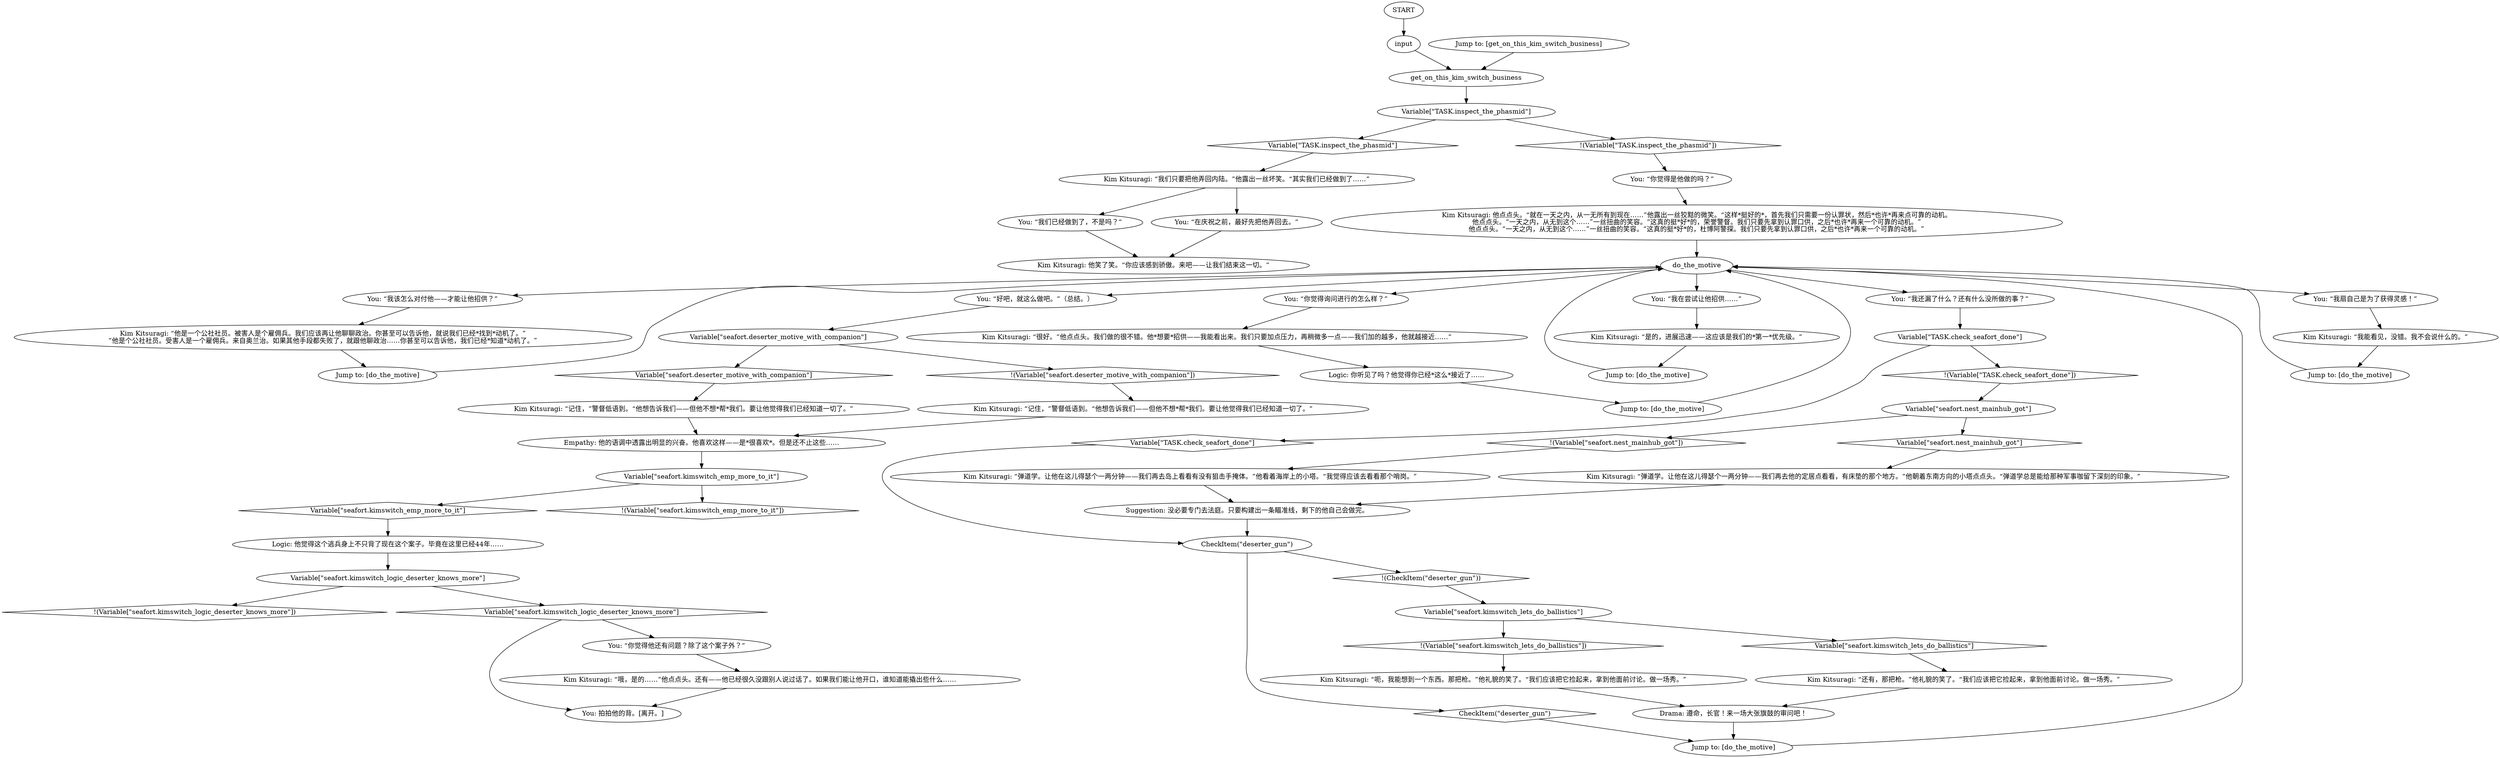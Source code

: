 # KIM SWITCH / DESERTER TACTICS
# Kim talks to you on the side and says you got him, push motive angle.
# ==================================================
digraph G {
	  0 [label="START"];
	  1 [label="input"];
	  2 [label="Kim Kitsuragi: “弹道学。让他在这儿得瑟个一两分钟——我们再去他的定居点看看，有床垫的那个地方。”他朝着东南方向的小塔点点头。“弹道学总是能给那种军事咖留下深刻的印象。”"];
	  3 [label="You: “你觉得是他做的吗？”"];
	  4 [label="You: “我在尝试让他招供……”"];
	  5 [label="Drama: 遵命，长官！来一场大张旗鼓的审问吧！"];
	  7 [label="Kim Kitsuragi: “很好。”他点点头。我们做的很不错。他*想要*招供——我能看出来。我们只要加点压力，再稍微多一点——我们加的越多，他就越接近……”"];
	  8 [label="Kim Kitsuragi: “记住，”警督低语到。“他想告诉我们——但他不想*帮*我们。要让他觉得我们已经知道一切了。”"];
	  9 [label="Variable[\"TASK.check_seafort_done\"]"];
	  10 [label="Variable[\"TASK.check_seafort_done\"]", shape=diamond];
	  11 [label="!(Variable[\"TASK.check_seafort_done\"])", shape=diamond];
	  12 [label="Variable[\"TASK.inspect_the_phasmid\"]"];
	  13 [label="Variable[\"TASK.inspect_the_phasmid\"]", shape=diamond];
	  14 [label="!(Variable[\"TASK.inspect_the_phasmid\"])", shape=diamond];
	  15 [label="Kim Kitsuragi: 他笑了笑。“你应该感到骄傲。来吧——让我们结束这一切。”"];
	  16 [label="Kim Kitsuragi: “弹道学。让他在这儿得瑟个一两分钟——我们再去岛上看看有没有狙击手掩体。”他看着海岸上的小塔。“我觉得应该去看看那个哨岗。”"];
	  17 [label="CheckItem(\"deserter_gun\")"];
	  18 [label="CheckItem(\"deserter_gun\")", shape=diamond];
	  19 [label="!(CheckItem(\"deserter_gun\"))", shape=diamond];
	  20 [label="Variable[\"seafort.kimswitch_emp_more_to_it\"]"];
	  21 [label="Variable[\"seafort.kimswitch_emp_more_to_it\"]", shape=diamond];
	  22 [label="!(Variable[\"seafort.kimswitch_emp_more_to_it\"])", shape=diamond];
	  23 [label="Logic: 你听见了吗？他觉得你已经*这么*接近了……"];
	  24 [label="Jump to: [get_on_this_kim_switch_business]"];
	  25 [label="Kim Kitsuragi: “是的，进展迅速——这应该是我们的*第一*优先级。”"];
	  26 [label="Kim Kitsuragi: “我能看见，没错。我不会说什么的。”"];
	  27 [label="Jump to: [do_the_motive]"];
	  28 [label="You: “我们已经做到了，不是吗？”"];
	  29 [label="Suggestion: 没必要专门去法庭。只要构建出一条瞄准线，剩下的他自己会做完。"];
	  30 [label="Jump to: [do_the_motive]"];
	  31 [label="You: “好吧，就这么做吧。”（总结。）"];
	  32 [label="Kim Kitsuragi: “呃，我能想到一个东西。那把枪。”他礼貌的笑了。“我们应该把它捡起来，拿到他面前讨论。做一场秀。”"];
	  33 [label="get_on_this_kim_switch_business"];
	  34 [label="Kim Kitsuragi: “记住，”警督低语到。“他想告诉我们——但他不想*帮*我们。要让他觉得我们已经知道一切了。”"];
	  35 [label="Variable[\"seafort.kimswitch_lets_do_ballistics\"]"];
	  36 [label="Variable[\"seafort.kimswitch_lets_do_ballistics\"]", shape=diamond];
	  37 [label="!(Variable[\"seafort.kimswitch_lets_do_ballistics\"])", shape=diamond];
	  38 [label="You: “你觉得他还有问题？除了这个案子外？”"];
	  39 [label="You: “你觉得询问进行的怎么样？”"];
	  40 [label="You: “我该怎么对付他——才能让他招供？”"];
	  41 [label="Variable[\"seafort.nest_mainhub_got\"]"];
	  42 [label="Variable[\"seafort.nest_mainhub_got\"]", shape=diamond];
	  43 [label="!(Variable[\"seafort.nest_mainhub_got\"])", shape=diamond];
	  44 [label="You: 拍拍他的背。[离开。]"];
	  45 [label="You: “我还漏了什么？还有什么没所做的事？”"];
	  46 [label="Variable[\"seafort.deserter_motive_with_companion\"]"];
	  47 [label="Variable[\"seafort.deserter_motive_with_companion\"]", shape=diamond];
	  48 [label="!(Variable[\"seafort.deserter_motive_with_companion\"])", shape=diamond];
	  49 [label="Kim Kitsuragi: “我们只要把他弄回内陆。”他露出一丝坏笑。“其实我们已经做到了……”"];
	  50 [label="do_the_motive"];
	  51 [label="Jump to: [do_the_motive]"];
	  52 [label="Kim Kitsuragi: “还有，那把枪。”他礼貌的笑了。“我们应该把它捡起来，拿到他面前讨论。做一场秀。”"];
	  53 [label="Variable[\"seafort.kimswitch_logic_deserter_knows_more\"]"];
	  54 [label="Variable[\"seafort.kimswitch_logic_deserter_knows_more\"]", shape=diamond];
	  55 [label="!(Variable[\"seafort.kimswitch_logic_deserter_knows_more\"])", shape=diamond];
	  56 [label="You: “在庆祝之前，最好先把他弄回去。”"];
	  57 [label="Kim Kitsuragi: “他是一个公社社员。被害人是个雇佣兵。我们应该再让他聊聊政治。你甚至可以告诉他，就说我们已经*找到*动机了。”\n“他是个公社社员。受害人是一个雇佣兵。来自奥兰治。如果其他手段都失败了，就跟他聊政治……你甚至可以告诉他，我们已经*知道*动机了。”"];
	  58 [label="Empathy: 他的语调中透露出明显的兴奋。他喜欢这样——是*很喜欢*。但是还不止这些……"];
	  59 [label="Kim Kitsuragi: “哦，是的……”他点点头。还有——他已经很久没跟别人说过话了。如果我们能让他开口，谁知道能撬出些什么……"];
	  60 [label="You: “我扇自己是为了获得灵感！”"];
	  61 [label="Logic: 他觉得这个逃兵身上不只背了现在这个案子。毕竟在这里已经44年……"];
	  62 [label="Kim Kitsuragi: 他点点头。“就在一天之内，从一无所有到现在……”他露出一丝狡黠的微笑。“这样*挺好的*，首先我们只需要一份认罪状，然后*也许*再来点可靠的动机。\n他点点头。“一天之内，从无到这个……”一丝扭曲的笑容。“这真的挺*好*的，荣誉警督。我们只要先拿到认罪口供，之后*也许*再来一个可靠的动机。”\n他点点头。“一天之内，从无到这个……”一丝扭曲的笑容。“这真的挺*好*的，杜博阿警探。我们只要先拿到认罪口供，之后*也许*再来一个可靠的动机。”"];
	  63 [label="Jump to: [do_the_motive]"];
	  64 [label="Jump to: [do_the_motive]"];
	  0 -> 1
	  1 -> 33
	  2 -> 29
	  3 -> 62
	  4 -> 25
	  5 -> 30
	  7 -> 23
	  8 -> 58
	  9 -> 10
	  9 -> 11
	  10 -> 17
	  11 -> 41
	  12 -> 13
	  12 -> 14
	  13 -> 49
	  14 -> 3
	  16 -> 29
	  17 -> 18
	  17 -> 19
	  18 -> 30
	  19 -> 35
	  20 -> 21
	  20 -> 22
	  21 -> 61
	  23 -> 51
	  24 -> 33
	  25 -> 63
	  26 -> 64
	  27 -> 50
	  28 -> 15
	  29 -> 17
	  30 -> 50
	  31 -> 46
	  32 -> 5
	  33 -> 12
	  34 -> 58
	  35 -> 36
	  35 -> 37
	  36 -> 52
	  37 -> 32
	  38 -> 59
	  39 -> 7
	  40 -> 57
	  41 -> 42
	  41 -> 43
	  42 -> 2
	  43 -> 16
	  45 -> 9
	  46 -> 48
	  46 -> 47
	  47 -> 34
	  48 -> 8
	  49 -> 56
	  49 -> 28
	  50 -> 4
	  50 -> 39
	  50 -> 40
	  50 -> 45
	  50 -> 60
	  50 -> 31
	  51 -> 50
	  52 -> 5
	  53 -> 54
	  53 -> 55
	  54 -> 44
	  54 -> 38
	  56 -> 15
	  57 -> 27
	  58 -> 20
	  59 -> 44
	  60 -> 26
	  61 -> 53
	  62 -> 50
	  63 -> 50
	  64 -> 50
}

